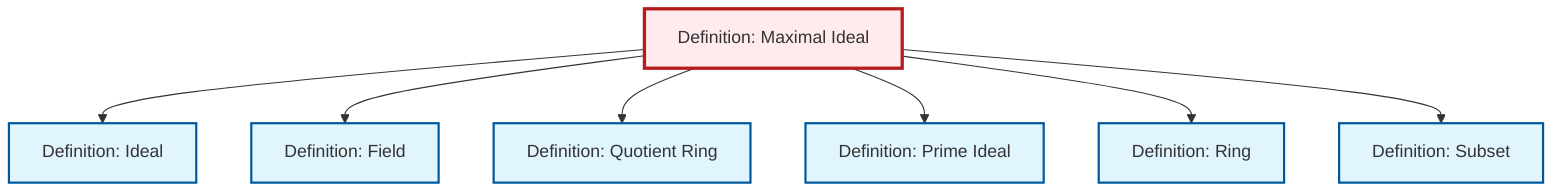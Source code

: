 graph TD
    classDef definition fill:#e1f5fe,stroke:#01579b,stroke-width:2px
    classDef theorem fill:#f3e5f5,stroke:#4a148c,stroke-width:2px
    classDef axiom fill:#fff3e0,stroke:#e65100,stroke-width:2px
    classDef example fill:#e8f5e9,stroke:#1b5e20,stroke-width:2px
    classDef current fill:#ffebee,stroke:#b71c1c,stroke-width:3px
    def-quotient-ring["Definition: Quotient Ring"]:::definition
    def-ideal["Definition: Ideal"]:::definition
    def-ring["Definition: Ring"]:::definition
    def-subset["Definition: Subset"]:::definition
    def-prime-ideal["Definition: Prime Ideal"]:::definition
    def-field["Definition: Field"]:::definition
    def-maximal-ideal["Definition: Maximal Ideal"]:::definition
    def-maximal-ideal --> def-ideal
    def-maximal-ideal --> def-field
    def-maximal-ideal --> def-quotient-ring
    def-maximal-ideal --> def-prime-ideal
    def-maximal-ideal --> def-ring
    def-maximal-ideal --> def-subset
    class def-maximal-ideal current